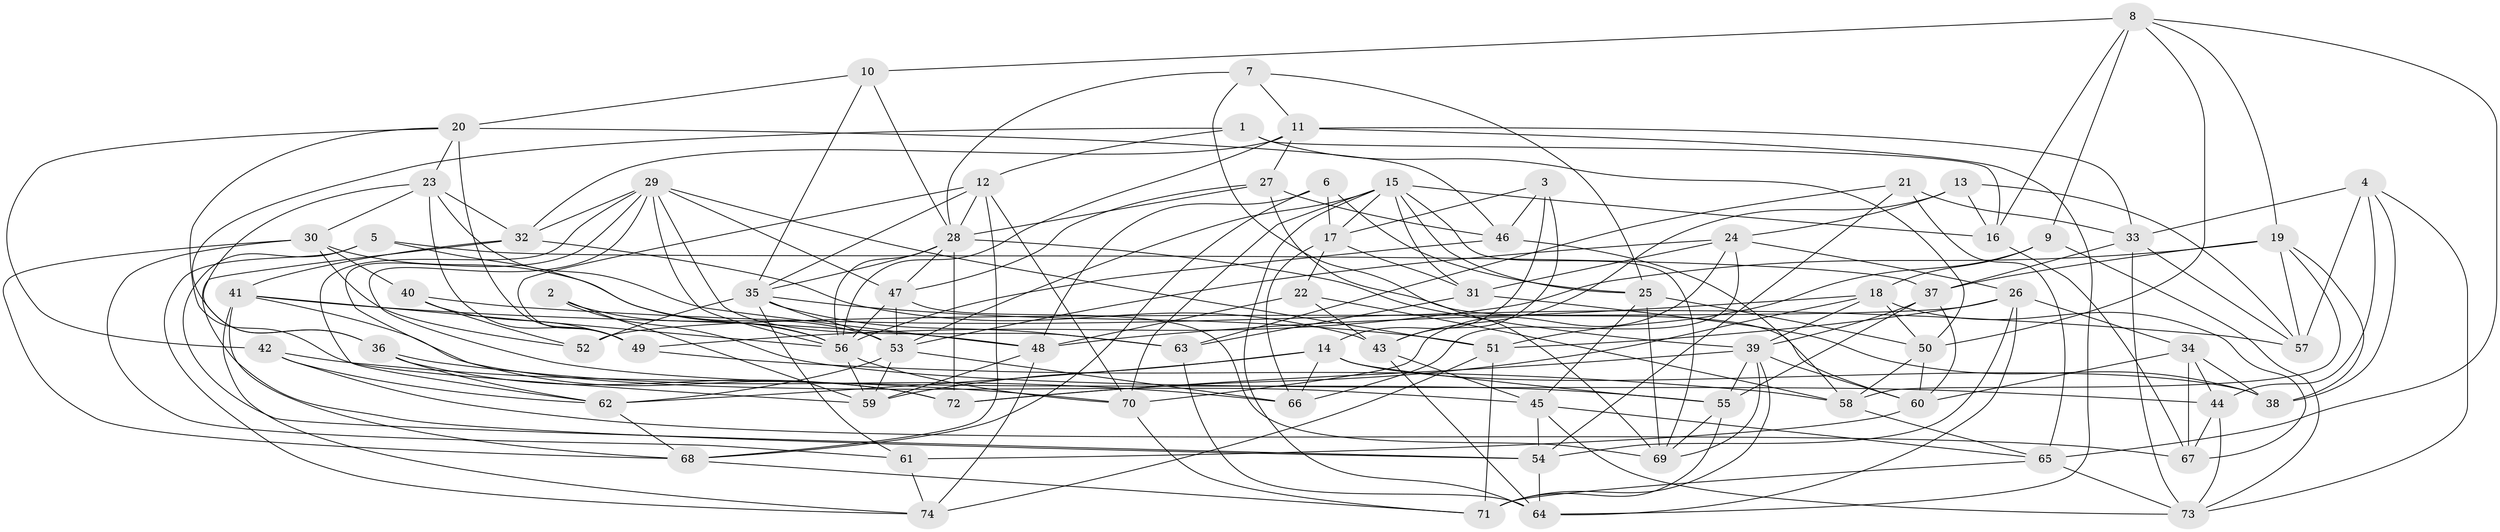 // original degree distribution, {4: 1.0}
// Generated by graph-tools (version 1.1) at 2025/38/03/04/25 23:38:09]
// undirected, 74 vertices, 208 edges
graph export_dot {
  node [color=gray90,style=filled];
  1;
  2;
  3;
  4;
  5;
  6;
  7;
  8;
  9;
  10;
  11;
  12;
  13;
  14;
  15;
  16;
  17;
  18;
  19;
  20;
  21;
  22;
  23;
  24;
  25;
  26;
  27;
  28;
  29;
  30;
  31;
  32;
  33;
  34;
  35;
  36;
  37;
  38;
  39;
  40;
  41;
  42;
  43;
  44;
  45;
  46;
  47;
  48;
  49;
  50;
  51;
  52;
  53;
  54;
  55;
  56;
  57;
  58;
  59;
  60;
  61;
  62;
  63;
  64;
  65;
  66;
  67;
  68;
  69;
  70;
  71;
  72;
  73;
  74;
  1 -- 12 [weight=1.0];
  1 -- 16 [weight=1.0];
  1 -- 36 [weight=1.0];
  1 -- 50 [weight=1.0];
  2 -- 44 [weight=2.0];
  2 -- 56 [weight=1.0];
  2 -- 59 [weight=1.0];
  3 -- 14 [weight=1.0];
  3 -- 17 [weight=1.0];
  3 -- 43 [weight=1.0];
  3 -- 46 [weight=1.0];
  4 -- 33 [weight=1.0];
  4 -- 38 [weight=1.0];
  4 -- 44 [weight=1.0];
  4 -- 57 [weight=2.0];
  4 -- 73 [weight=1.0];
  5 -- 37 [weight=1.0];
  5 -- 54 [weight=1.0];
  5 -- 56 [weight=1.0];
  5 -- 74 [weight=1.0];
  6 -- 17 [weight=1.0];
  6 -- 25 [weight=1.0];
  6 -- 48 [weight=1.0];
  6 -- 68 [weight=1.0];
  7 -- 11 [weight=1.0];
  7 -- 25 [weight=1.0];
  7 -- 28 [weight=1.0];
  7 -- 60 [weight=1.0];
  8 -- 9 [weight=1.0];
  8 -- 10 [weight=1.0];
  8 -- 16 [weight=1.0];
  8 -- 19 [weight=1.0];
  8 -- 50 [weight=1.0];
  8 -- 65 [weight=1.0];
  9 -- 18 [weight=1.0];
  9 -- 51 [weight=1.0];
  9 -- 73 [weight=1.0];
  10 -- 20 [weight=1.0];
  10 -- 28 [weight=1.0];
  10 -- 35 [weight=1.0];
  11 -- 27 [weight=1.0];
  11 -- 32 [weight=1.0];
  11 -- 33 [weight=1.0];
  11 -- 56 [weight=1.0];
  11 -- 64 [weight=1.0];
  12 -- 28 [weight=1.0];
  12 -- 35 [weight=1.0];
  12 -- 49 [weight=1.0];
  12 -- 68 [weight=1.0];
  12 -- 70 [weight=1.0];
  13 -- 16 [weight=1.0];
  13 -- 24 [weight=1.0];
  13 -- 43 [weight=1.0];
  13 -- 57 [weight=1.0];
  14 -- 38 [weight=1.0];
  14 -- 55 [weight=1.0];
  14 -- 59 [weight=1.0];
  14 -- 62 [weight=1.0];
  14 -- 66 [weight=1.0];
  15 -- 16 [weight=1.0];
  15 -- 17 [weight=1.0];
  15 -- 25 [weight=1.0];
  15 -- 31 [weight=1.0];
  15 -- 53 [weight=1.0];
  15 -- 64 [weight=1.0];
  15 -- 69 [weight=1.0];
  15 -- 70 [weight=1.0];
  16 -- 67 [weight=2.0];
  17 -- 22 [weight=1.0];
  17 -- 31 [weight=1.0];
  17 -- 66 [weight=1.0];
  18 -- 39 [weight=1.0];
  18 -- 48 [weight=1.0];
  18 -- 50 [weight=1.0];
  18 -- 67 [weight=1.0];
  18 -- 72 [weight=1.0];
  19 -- 37 [weight=1.0];
  19 -- 38 [weight=1.0];
  19 -- 49 [weight=1.0];
  19 -- 57 [weight=1.0];
  19 -- 58 [weight=1.0];
  20 -- 23 [weight=1.0];
  20 -- 42 [weight=1.0];
  20 -- 46 [weight=1.0];
  20 -- 49 [weight=1.0];
  20 -- 59 [weight=1.0];
  21 -- 33 [weight=1.0];
  21 -- 54 [weight=1.0];
  21 -- 63 [weight=1.0];
  21 -- 65 [weight=1.0];
  22 -- 43 [weight=1.0];
  22 -- 48 [weight=1.0];
  22 -- 58 [weight=1.0];
  23 -- 30 [weight=1.0];
  23 -- 32 [weight=1.0];
  23 -- 36 [weight=1.0];
  23 -- 48 [weight=1.0];
  23 -- 49 [weight=1.0];
  24 -- 26 [weight=1.0];
  24 -- 31 [weight=1.0];
  24 -- 53 [weight=1.0];
  24 -- 66 [weight=1.0];
  24 -- 70 [weight=1.0];
  25 -- 45 [weight=1.0];
  25 -- 50 [weight=1.0];
  25 -- 69 [weight=1.0];
  26 -- 34 [weight=1.0];
  26 -- 51 [weight=1.0];
  26 -- 52 [weight=1.0];
  26 -- 54 [weight=1.0];
  26 -- 64 [weight=1.0];
  27 -- 28 [weight=1.0];
  27 -- 46 [weight=2.0];
  27 -- 47 [weight=1.0];
  27 -- 69 [weight=1.0];
  28 -- 35 [weight=1.0];
  28 -- 39 [weight=1.0];
  28 -- 47 [weight=1.0];
  28 -- 56 [weight=1.0];
  28 -- 72 [weight=2.0];
  29 -- 32 [weight=1.0];
  29 -- 47 [weight=1.0];
  29 -- 51 [weight=1.0];
  29 -- 55 [weight=1.0];
  29 -- 56 [weight=1.0];
  29 -- 62 [weight=1.0];
  29 -- 63 [weight=1.0];
  29 -- 72 [weight=1.0];
  30 -- 40 [weight=1.0];
  30 -- 52 [weight=1.0];
  30 -- 53 [weight=1.0];
  30 -- 61 [weight=1.0];
  30 -- 68 [weight=1.0];
  31 -- 38 [weight=1.0];
  31 -- 63 [weight=2.0];
  32 -- 41 [weight=1.0];
  32 -- 43 [weight=1.0];
  32 -- 54 [weight=1.0];
  33 -- 37 [weight=1.0];
  33 -- 57 [weight=1.0];
  33 -- 73 [weight=1.0];
  34 -- 38 [weight=2.0];
  34 -- 44 [weight=1.0];
  34 -- 60 [weight=1.0];
  34 -- 67 [weight=1.0];
  35 -- 51 [weight=1.0];
  35 -- 52 [weight=3.0];
  35 -- 53 [weight=1.0];
  35 -- 61 [weight=1.0];
  35 -- 63 [weight=1.0];
  36 -- 62 [weight=1.0];
  36 -- 66 [weight=2.0];
  36 -- 72 [weight=1.0];
  37 -- 39 [weight=1.0];
  37 -- 55 [weight=1.0];
  37 -- 60 [weight=1.0];
  39 -- 55 [weight=1.0];
  39 -- 60 [weight=1.0];
  39 -- 69 [weight=1.0];
  39 -- 71 [weight=1.0];
  39 -- 72 [weight=1.0];
  40 -- 49 [weight=1.0];
  40 -- 52 [weight=1.0];
  40 -- 57 [weight=1.0];
  41 -- 45 [weight=1.0];
  41 -- 48 [weight=1.0];
  41 -- 56 [weight=1.0];
  41 -- 68 [weight=1.0];
  41 -- 74 [weight=1.0];
  42 -- 62 [weight=1.0];
  42 -- 67 [weight=1.0];
  42 -- 70 [weight=1.0];
  43 -- 45 [weight=1.0];
  43 -- 64 [weight=1.0];
  44 -- 67 [weight=1.0];
  44 -- 73 [weight=1.0];
  45 -- 54 [weight=1.0];
  45 -- 65 [weight=1.0];
  45 -- 73 [weight=1.0];
  46 -- 56 [weight=1.0];
  46 -- 58 [weight=1.0];
  47 -- 53 [weight=1.0];
  47 -- 56 [weight=1.0];
  47 -- 69 [weight=1.0];
  48 -- 59 [weight=1.0];
  48 -- 74 [weight=2.0];
  49 -- 58 [weight=1.0];
  50 -- 58 [weight=1.0];
  50 -- 60 [weight=1.0];
  51 -- 71 [weight=1.0];
  51 -- 74 [weight=1.0];
  53 -- 59 [weight=1.0];
  53 -- 62 [weight=1.0];
  53 -- 66 [weight=1.0];
  54 -- 64 [weight=1.0];
  55 -- 69 [weight=1.0];
  55 -- 71 [weight=1.0];
  56 -- 59 [weight=1.0];
  56 -- 70 [weight=1.0];
  58 -- 65 [weight=1.0];
  60 -- 61 [weight=1.0];
  61 -- 74 [weight=1.0];
  62 -- 68 [weight=1.0];
  63 -- 64 [weight=1.0];
  65 -- 71 [weight=1.0];
  65 -- 73 [weight=1.0];
  68 -- 71 [weight=1.0];
  70 -- 71 [weight=1.0];
}
